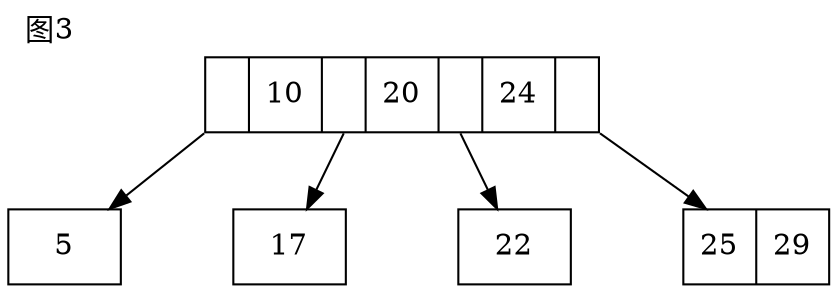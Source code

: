 digraph g{
node[shape=record];
//mindist=5.0;
nodesep=0.75;
edge[minlen=1.8];
splines="line";
label="图3";
labeljust=l;
labelloc=t;

n1[label="<f1> | 10 | <f2> | 20 | <f3> | 24 | <f4>"];
n2[label="5"];
n3[label="17"];
n4[label="22"];
n5[label="25 | 29"];

n1:f1->n2[tailport=sw];
n1:f2->n3;
n1:f3->n4;
n1:f4->n5[tailport=se];

}
